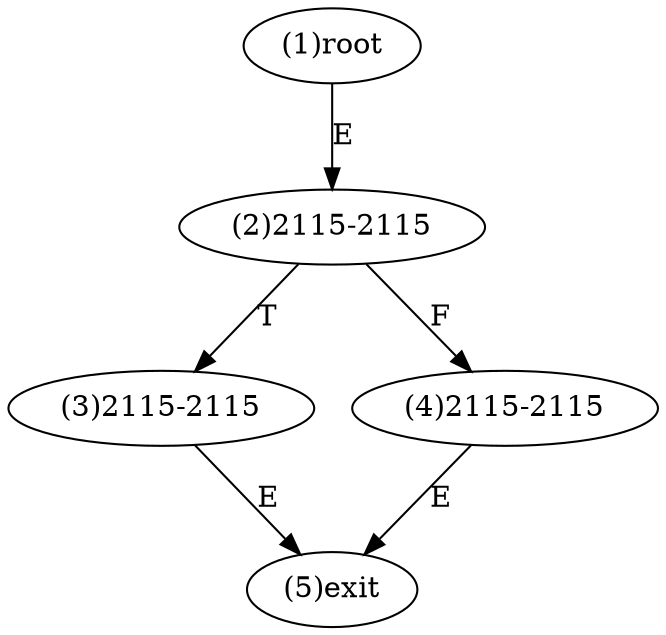 digraph "" { 
1[ label="(1)root"];
2[ label="(2)2115-2115"];
3[ label="(3)2115-2115"];
4[ label="(4)2115-2115"];
5[ label="(5)exit"];
1->2[ label="E"];
2->4[ label="F"];
2->3[ label="T"];
3->5[ label="E"];
4->5[ label="E"];
}